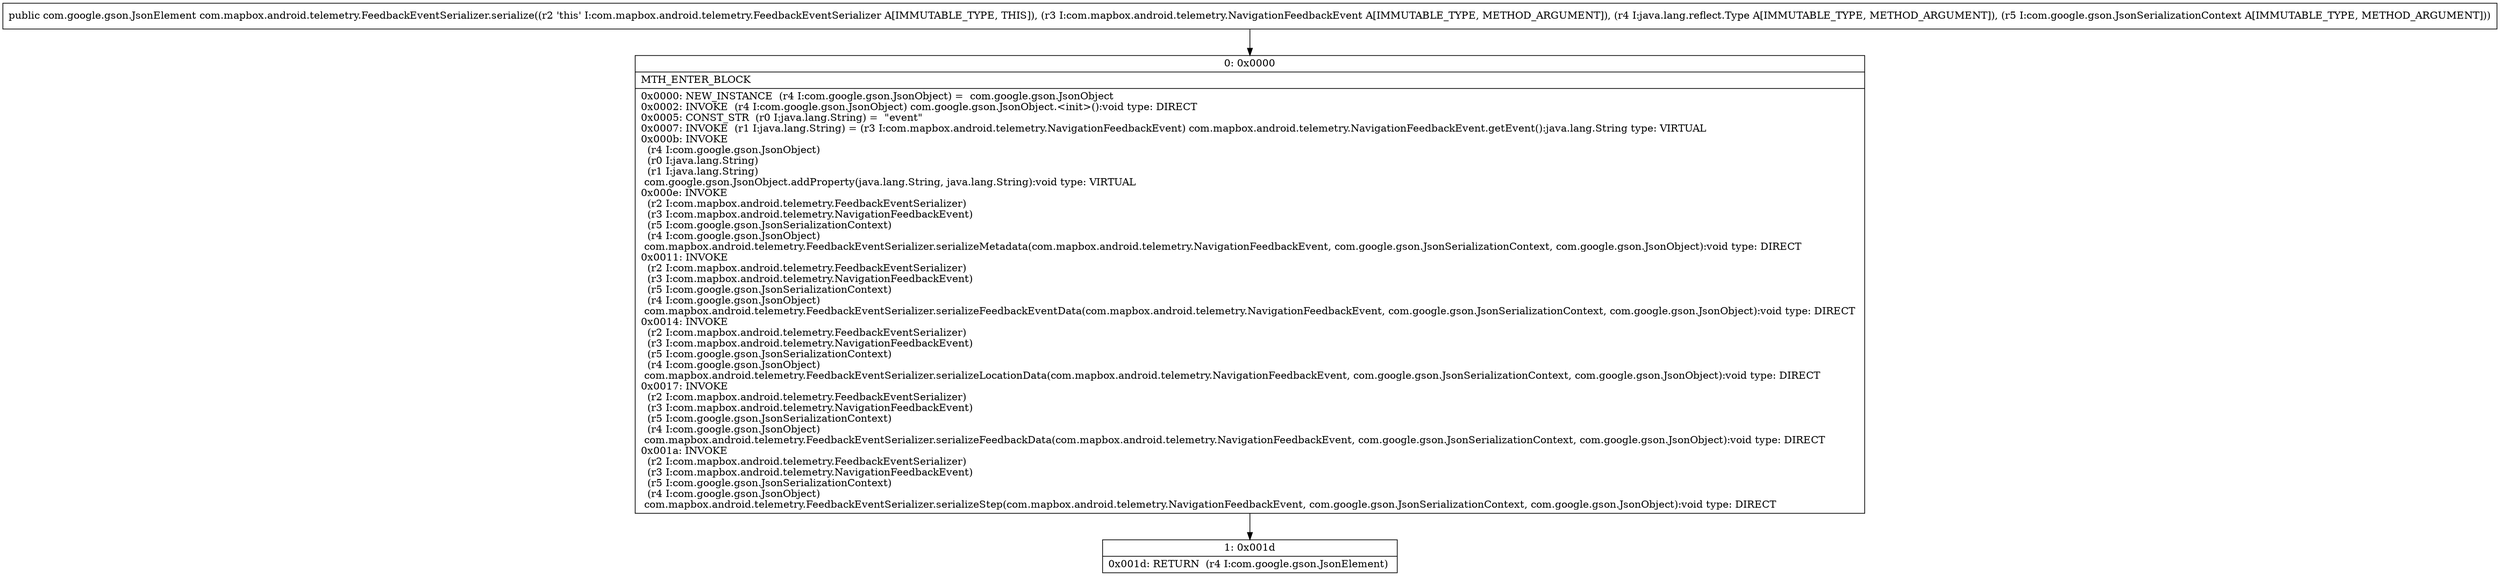 digraph "CFG forcom.mapbox.android.telemetry.FeedbackEventSerializer.serialize(Lcom\/mapbox\/android\/telemetry\/NavigationFeedbackEvent;Ljava\/lang\/reflect\/Type;Lcom\/google\/gson\/JsonSerializationContext;)Lcom\/google\/gson\/JsonElement;" {
Node_0 [shape=record,label="{0\:\ 0x0000|MTH_ENTER_BLOCK\l|0x0000: NEW_INSTANCE  (r4 I:com.google.gson.JsonObject) =  com.google.gson.JsonObject \l0x0002: INVOKE  (r4 I:com.google.gson.JsonObject) com.google.gson.JsonObject.\<init\>():void type: DIRECT \l0x0005: CONST_STR  (r0 I:java.lang.String) =  \"event\" \l0x0007: INVOKE  (r1 I:java.lang.String) = (r3 I:com.mapbox.android.telemetry.NavigationFeedbackEvent) com.mapbox.android.telemetry.NavigationFeedbackEvent.getEvent():java.lang.String type: VIRTUAL \l0x000b: INVOKE  \l  (r4 I:com.google.gson.JsonObject)\l  (r0 I:java.lang.String)\l  (r1 I:java.lang.String)\l com.google.gson.JsonObject.addProperty(java.lang.String, java.lang.String):void type: VIRTUAL \l0x000e: INVOKE  \l  (r2 I:com.mapbox.android.telemetry.FeedbackEventSerializer)\l  (r3 I:com.mapbox.android.telemetry.NavigationFeedbackEvent)\l  (r5 I:com.google.gson.JsonSerializationContext)\l  (r4 I:com.google.gson.JsonObject)\l com.mapbox.android.telemetry.FeedbackEventSerializer.serializeMetadata(com.mapbox.android.telemetry.NavigationFeedbackEvent, com.google.gson.JsonSerializationContext, com.google.gson.JsonObject):void type: DIRECT \l0x0011: INVOKE  \l  (r2 I:com.mapbox.android.telemetry.FeedbackEventSerializer)\l  (r3 I:com.mapbox.android.telemetry.NavigationFeedbackEvent)\l  (r5 I:com.google.gson.JsonSerializationContext)\l  (r4 I:com.google.gson.JsonObject)\l com.mapbox.android.telemetry.FeedbackEventSerializer.serializeFeedbackEventData(com.mapbox.android.telemetry.NavigationFeedbackEvent, com.google.gson.JsonSerializationContext, com.google.gson.JsonObject):void type: DIRECT \l0x0014: INVOKE  \l  (r2 I:com.mapbox.android.telemetry.FeedbackEventSerializer)\l  (r3 I:com.mapbox.android.telemetry.NavigationFeedbackEvent)\l  (r5 I:com.google.gson.JsonSerializationContext)\l  (r4 I:com.google.gson.JsonObject)\l com.mapbox.android.telemetry.FeedbackEventSerializer.serializeLocationData(com.mapbox.android.telemetry.NavigationFeedbackEvent, com.google.gson.JsonSerializationContext, com.google.gson.JsonObject):void type: DIRECT \l0x0017: INVOKE  \l  (r2 I:com.mapbox.android.telemetry.FeedbackEventSerializer)\l  (r3 I:com.mapbox.android.telemetry.NavigationFeedbackEvent)\l  (r5 I:com.google.gson.JsonSerializationContext)\l  (r4 I:com.google.gson.JsonObject)\l com.mapbox.android.telemetry.FeedbackEventSerializer.serializeFeedbackData(com.mapbox.android.telemetry.NavigationFeedbackEvent, com.google.gson.JsonSerializationContext, com.google.gson.JsonObject):void type: DIRECT \l0x001a: INVOKE  \l  (r2 I:com.mapbox.android.telemetry.FeedbackEventSerializer)\l  (r3 I:com.mapbox.android.telemetry.NavigationFeedbackEvent)\l  (r5 I:com.google.gson.JsonSerializationContext)\l  (r4 I:com.google.gson.JsonObject)\l com.mapbox.android.telemetry.FeedbackEventSerializer.serializeStep(com.mapbox.android.telemetry.NavigationFeedbackEvent, com.google.gson.JsonSerializationContext, com.google.gson.JsonObject):void type: DIRECT \l}"];
Node_1 [shape=record,label="{1\:\ 0x001d|0x001d: RETURN  (r4 I:com.google.gson.JsonElement) \l}"];
MethodNode[shape=record,label="{public com.google.gson.JsonElement com.mapbox.android.telemetry.FeedbackEventSerializer.serialize((r2 'this' I:com.mapbox.android.telemetry.FeedbackEventSerializer A[IMMUTABLE_TYPE, THIS]), (r3 I:com.mapbox.android.telemetry.NavigationFeedbackEvent A[IMMUTABLE_TYPE, METHOD_ARGUMENT]), (r4 I:java.lang.reflect.Type A[IMMUTABLE_TYPE, METHOD_ARGUMENT]), (r5 I:com.google.gson.JsonSerializationContext A[IMMUTABLE_TYPE, METHOD_ARGUMENT])) }"];
MethodNode -> Node_0;
Node_0 -> Node_1;
}

